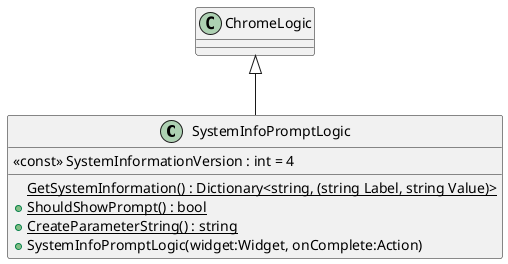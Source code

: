 @startuml
class SystemInfoPromptLogic {
    <<const>> SystemInformationVersion : int = 4
    {static} GetSystemInformation() : Dictionary<string, (string Label, string Value)>
    + {static} ShouldShowPrompt() : bool
    + {static} CreateParameterString() : string
    + SystemInfoPromptLogic(widget:Widget, onComplete:Action)
}
ChromeLogic <|-- SystemInfoPromptLogic
@enduml
